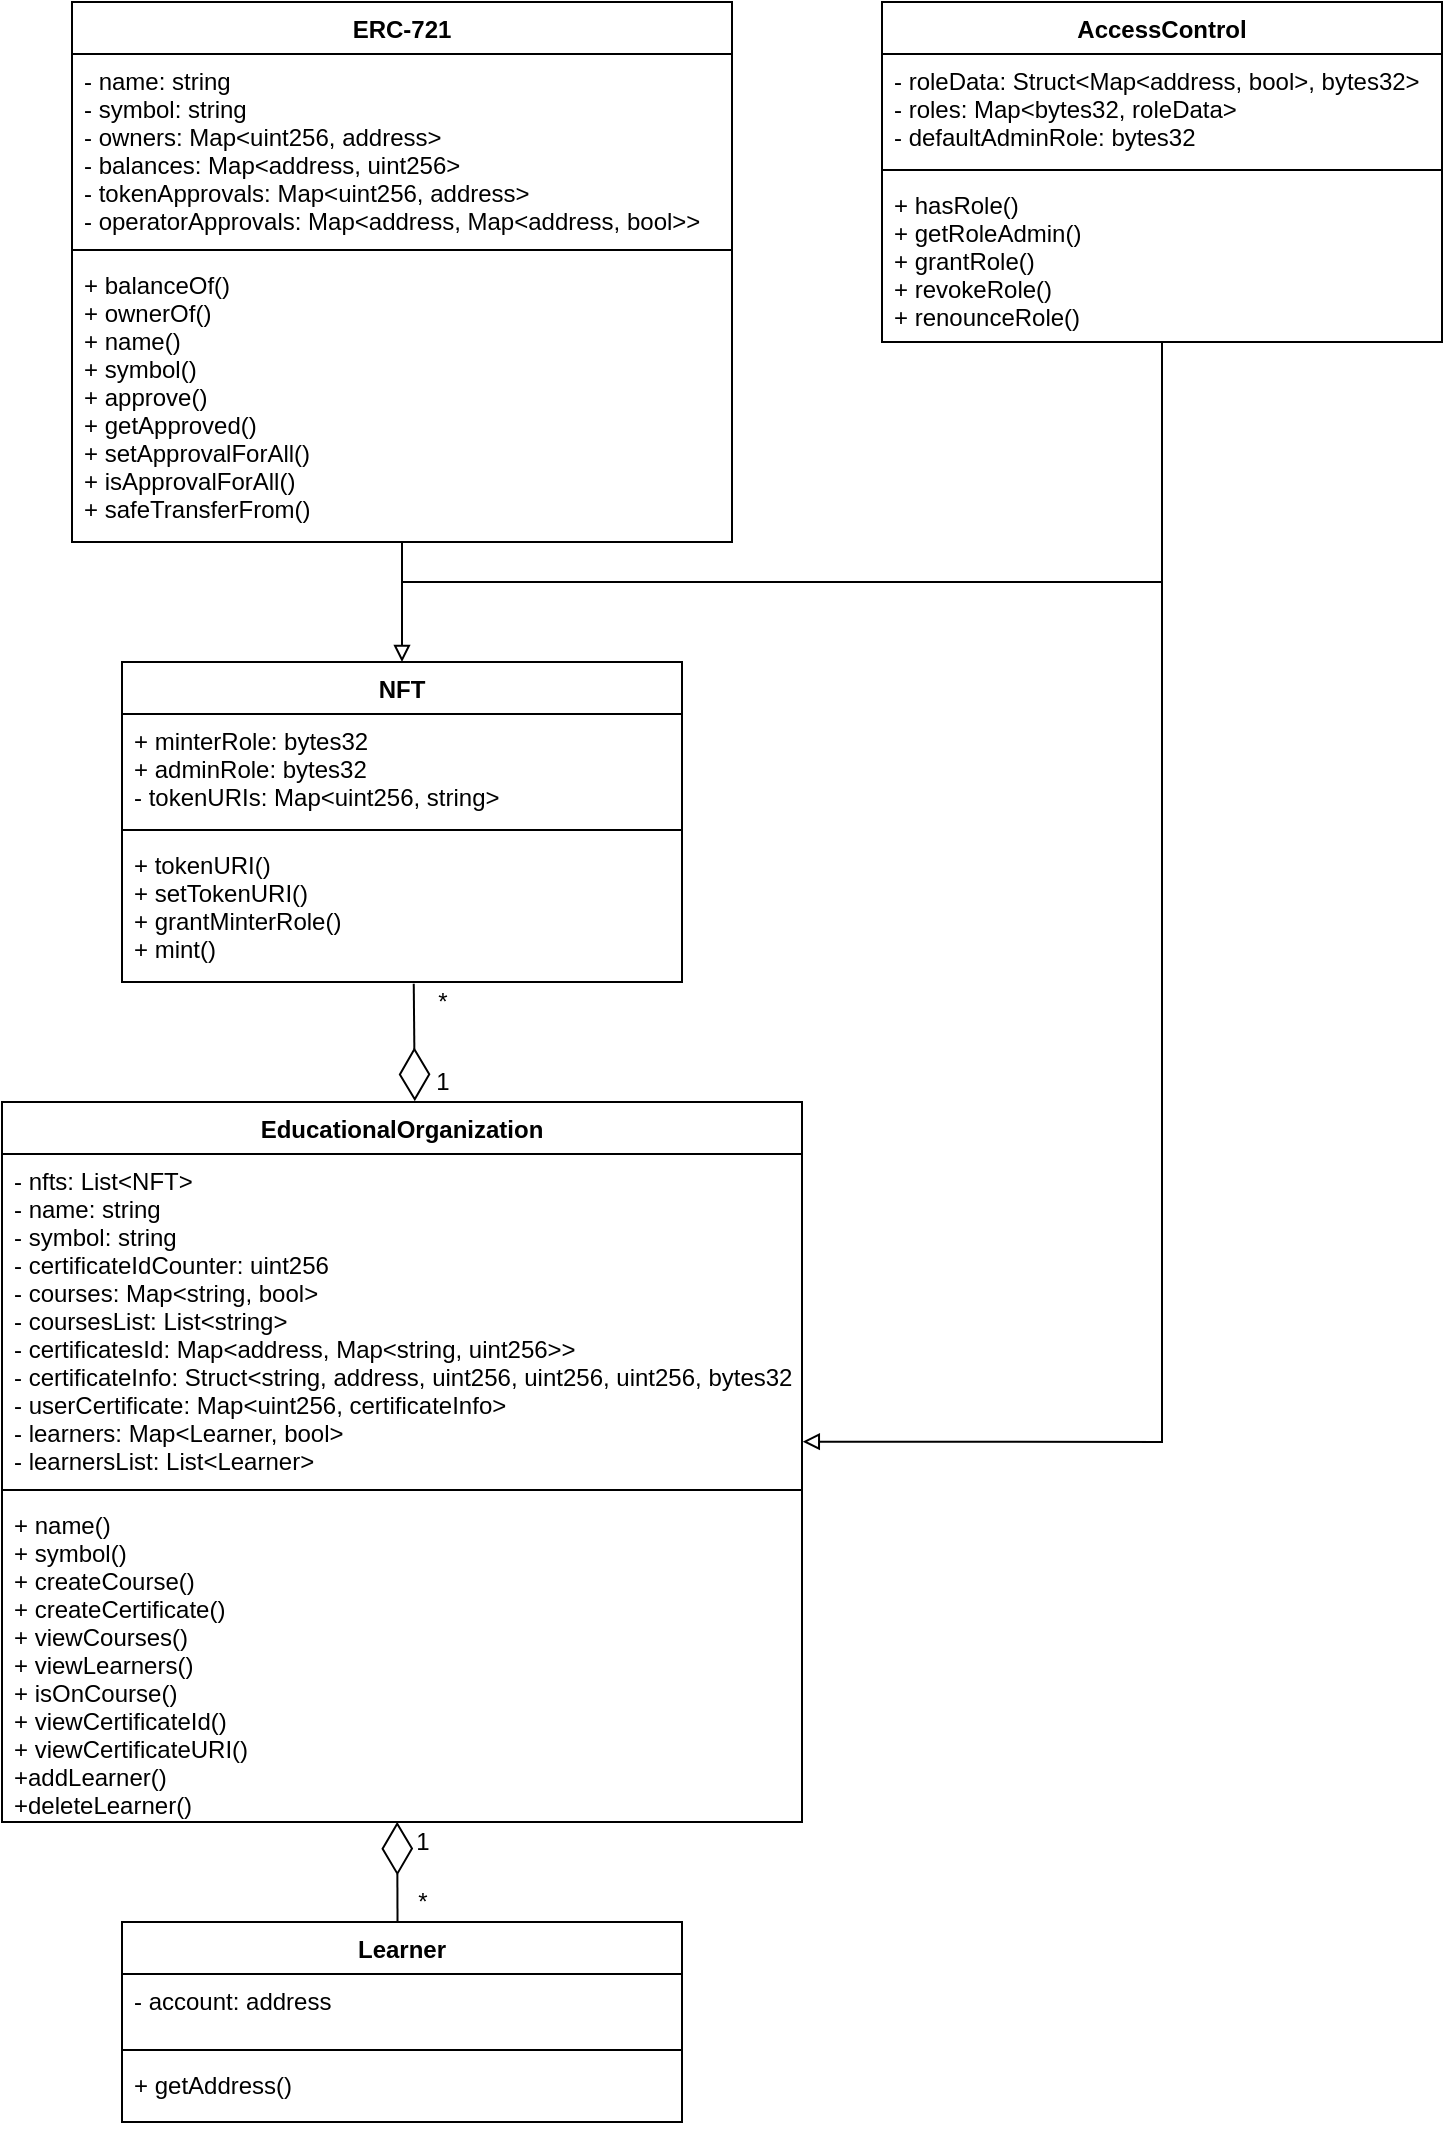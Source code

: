 <mxfile version="16.6.4" type="device"><diagram id="ggCK9WQUxUrq2K8DlOJ1" name="Page-1"><mxGraphModel dx="2595" dy="1303" grid="1" gridSize="10" guides="1" tooltips="1" connect="1" arrows="1" fold="1" page="1" pageScale="1" pageWidth="827" pageHeight="1169" math="0" shadow="0"><root><mxCell id="0"/><mxCell id="1" parent="0"/><mxCell id="Hie-Ui3cD8Gv1_pvwSEf-1" value="ERC-721" style="swimlane;fontStyle=1;align=center;verticalAlign=top;childLayout=stackLayout;horizontal=1;startSize=26;horizontalStack=0;resizeParent=1;resizeParentMax=0;resizeLast=0;collapsible=1;marginBottom=0;" parent="1" vertex="1"><mxGeometry x="175" y="60" width="330" height="270" as="geometry"/></mxCell><mxCell id="Hie-Ui3cD8Gv1_pvwSEf-2" value="- name: string&#10;- symbol: string&#10;- owners: Map&lt;uint256, address&gt;&#10;- balances: Map&lt;address, uint256&gt;&#10;- tokenApprovals: Map&lt;uint256, address&gt;&#10;- operatorApprovals: Map&lt;address, Map&lt;address, bool&gt;&gt;" style="text;strokeColor=none;fillColor=none;align=left;verticalAlign=top;spacingLeft=4;spacingRight=4;overflow=hidden;rotatable=0;points=[[0,0.5],[1,0.5]];portConstraint=eastwest;" parent="Hie-Ui3cD8Gv1_pvwSEf-1" vertex="1"><mxGeometry y="26" width="330" height="94" as="geometry"/></mxCell><mxCell id="Hie-Ui3cD8Gv1_pvwSEf-3" value="" style="line;strokeWidth=1;fillColor=none;align=left;verticalAlign=middle;spacingTop=-1;spacingLeft=3;spacingRight=3;rotatable=0;labelPosition=right;points=[];portConstraint=eastwest;" parent="Hie-Ui3cD8Gv1_pvwSEf-1" vertex="1"><mxGeometry y="120" width="330" height="8" as="geometry"/></mxCell><mxCell id="Hie-Ui3cD8Gv1_pvwSEf-4" value="+ balanceOf()&#10;+ ownerOf()&#10;+ name()&#10;+ symbol()&#10;+ approve()&#10;+ getApproved()&#10;+ setApprovalForAll()&#10;+ isApprovalForAll()&#10;+ safeTransferFrom()" style="text;strokeColor=none;fillColor=none;align=left;verticalAlign=top;spacingLeft=4;spacingRight=4;overflow=hidden;rotatable=0;points=[[0,0.5],[1,0.5]];portConstraint=eastwest;" parent="Hie-Ui3cD8Gv1_pvwSEf-1" vertex="1"><mxGeometry y="128" width="330" height="142" as="geometry"/></mxCell><mxCell id="TSH9YX2ISknpWODZjfOY-1" value="NFT" style="swimlane;fontStyle=1;align=center;verticalAlign=top;childLayout=stackLayout;horizontal=1;startSize=26;horizontalStack=0;resizeParent=1;resizeParentMax=0;resizeLast=0;collapsible=1;marginBottom=0;" vertex="1" parent="1"><mxGeometry x="200" y="390" width="280" height="160" as="geometry"/></mxCell><mxCell id="TSH9YX2ISknpWODZjfOY-2" value="+ minterRole: bytes32&#10;+ adminRole: bytes32&#10;- tokenURIs: Map&lt;uint256, string&gt;&#10;" style="text;strokeColor=none;fillColor=none;align=left;verticalAlign=top;spacingLeft=4;spacingRight=4;overflow=hidden;rotatable=0;points=[[0,0.5],[1,0.5]];portConstraint=eastwest;" vertex="1" parent="TSH9YX2ISknpWODZjfOY-1"><mxGeometry y="26" width="280" height="54" as="geometry"/></mxCell><mxCell id="TSH9YX2ISknpWODZjfOY-3" value="" style="line;strokeWidth=1;fillColor=none;align=left;verticalAlign=middle;spacingTop=-1;spacingLeft=3;spacingRight=3;rotatable=0;labelPosition=right;points=[];portConstraint=eastwest;" vertex="1" parent="TSH9YX2ISknpWODZjfOY-1"><mxGeometry y="80" width="280" height="8" as="geometry"/></mxCell><mxCell id="TSH9YX2ISknpWODZjfOY-4" value="+ tokenURI()&#10;+ setTokenURI()&#10;+ grantMinterRole()&#10;+ mint()" style="text;strokeColor=none;fillColor=none;align=left;verticalAlign=top;spacingLeft=4;spacingRight=4;overflow=hidden;rotatable=0;points=[[0,0.5],[1,0.5]];portConstraint=eastwest;" vertex="1" parent="TSH9YX2ISknpWODZjfOY-1"><mxGeometry y="88" width="280" height="72" as="geometry"/></mxCell><mxCell id="TSH9YX2ISknpWODZjfOY-6" value="AccessControl" style="swimlane;fontStyle=1;align=center;verticalAlign=top;childLayout=stackLayout;horizontal=1;startSize=26;horizontalStack=0;resizeParent=1;resizeParentMax=0;resizeLast=0;collapsible=1;marginBottom=0;" vertex="1" parent="1"><mxGeometry x="580" y="60" width="280" height="170" as="geometry"/></mxCell><mxCell id="TSH9YX2ISknpWODZjfOY-7" value="- roleData: Struct&lt;Map&lt;address, bool&gt;, bytes32&gt;&#10;- roles: Map&lt;bytes32, roleData&gt;&#10;- defaultAdminRole: bytes32&#10;" style="text;strokeColor=none;fillColor=none;align=left;verticalAlign=top;spacingLeft=4;spacingRight=4;overflow=hidden;rotatable=0;points=[[0,0.5],[1,0.5]];portConstraint=eastwest;" vertex="1" parent="TSH9YX2ISknpWODZjfOY-6"><mxGeometry y="26" width="280" height="54" as="geometry"/></mxCell><mxCell id="TSH9YX2ISknpWODZjfOY-8" value="" style="line;strokeWidth=1;fillColor=none;align=left;verticalAlign=middle;spacingTop=-1;spacingLeft=3;spacingRight=3;rotatable=0;labelPosition=right;points=[];portConstraint=eastwest;" vertex="1" parent="TSH9YX2ISknpWODZjfOY-6"><mxGeometry y="80" width="280" height="8" as="geometry"/></mxCell><mxCell id="TSH9YX2ISknpWODZjfOY-9" value="+ hasRole()&#10;+ getRoleAdmin()&#10;+ grantRole()&#10;+ revokeRole()&#10;+ renounceRole()&#10;" style="text;strokeColor=none;fillColor=none;align=left;verticalAlign=top;spacingLeft=4;spacingRight=4;overflow=hidden;rotatable=0;points=[[0,0.5],[1,0.5]];portConstraint=eastwest;" vertex="1" parent="TSH9YX2ISknpWODZjfOY-6"><mxGeometry y="88" width="280" height="82" as="geometry"/></mxCell><mxCell id="TSH9YX2ISknpWODZjfOY-10" value="EducationalOrganization" style="swimlane;fontStyle=1;align=center;verticalAlign=top;childLayout=stackLayout;horizontal=1;startSize=26;horizontalStack=0;resizeParent=1;resizeParentMax=0;resizeLast=0;collapsible=1;marginBottom=0;" vertex="1" parent="1"><mxGeometry x="140" y="610" width="400" height="360" as="geometry"/></mxCell><mxCell id="TSH9YX2ISknpWODZjfOY-11" value="- nfts: List&lt;NFT&gt;&#10;- name: string&#10;- symbol: string&#10;- certificateIdCounter: uint256&#10;- courses: Map&lt;string, bool&gt;&#10;- coursesList: List&lt;string&gt;&#10;- certificatesId: Map&lt;address, Map&lt;string, uint256&gt;&gt;&#10;- certificateInfo: Struct&lt;string, address, uint256, uint256, uint256, bytes32&gt;&#10;- userCertificate: Map&lt;uint256, certificateInfo&gt;&#10;- learners: Map&lt;Learner, bool&gt;&#10;- learnersList: List&lt;Learner&gt;" style="text;strokeColor=none;fillColor=none;align=left;verticalAlign=top;spacingLeft=4;spacingRight=4;overflow=hidden;rotatable=0;points=[[0,0.5],[1,0.5]];portConstraint=eastwest;" vertex="1" parent="TSH9YX2ISknpWODZjfOY-10"><mxGeometry y="26" width="400" height="164" as="geometry"/></mxCell><mxCell id="TSH9YX2ISknpWODZjfOY-12" value="" style="line;strokeWidth=1;fillColor=none;align=left;verticalAlign=middle;spacingTop=-1;spacingLeft=3;spacingRight=3;rotatable=0;labelPosition=right;points=[];portConstraint=eastwest;" vertex="1" parent="TSH9YX2ISknpWODZjfOY-10"><mxGeometry y="190" width="400" height="8" as="geometry"/></mxCell><mxCell id="TSH9YX2ISknpWODZjfOY-13" value="+ name()&#10;+ symbol()&#10;+ createCourse()&#10;+ createCertificate()&#10;+ viewCourses()&#10;+ viewLearners()&#10;+ isOnCourse()&#10;+ viewCertificateId()&#10;+ viewCertificateURI()&#10;+addLearner()&#10;+deleteLearner()" style="text;strokeColor=none;fillColor=none;align=left;verticalAlign=top;spacingLeft=4;spacingRight=4;overflow=hidden;rotatable=0;points=[[0,0.5],[1,0.5]];portConstraint=eastwest;" vertex="1" parent="TSH9YX2ISknpWODZjfOY-10"><mxGeometry y="198" width="400" height="162" as="geometry"/></mxCell><mxCell id="TSH9YX2ISknpWODZjfOY-15" value="Learner" style="swimlane;fontStyle=1;align=center;verticalAlign=top;childLayout=stackLayout;horizontal=1;startSize=26;horizontalStack=0;resizeParent=1;resizeParentMax=0;resizeLast=0;collapsible=1;marginBottom=0;" vertex="1" parent="1"><mxGeometry x="200" y="1020" width="280" height="100" as="geometry"/></mxCell><mxCell id="TSH9YX2ISknpWODZjfOY-16" value="- account: address&#10;" style="text;strokeColor=none;fillColor=none;align=left;verticalAlign=top;spacingLeft=4;spacingRight=4;overflow=hidden;rotatable=0;points=[[0,0.5],[1,0.5]];portConstraint=eastwest;" vertex="1" parent="TSH9YX2ISknpWODZjfOY-15"><mxGeometry y="26" width="280" height="34" as="geometry"/></mxCell><mxCell id="TSH9YX2ISknpWODZjfOY-17" value="" style="line;strokeWidth=1;fillColor=none;align=left;verticalAlign=middle;spacingTop=-1;spacingLeft=3;spacingRight=3;rotatable=0;labelPosition=right;points=[];portConstraint=eastwest;" vertex="1" parent="TSH9YX2ISknpWODZjfOY-15"><mxGeometry y="60" width="280" height="8" as="geometry"/></mxCell><mxCell id="TSH9YX2ISknpWODZjfOY-18" value="+ getAddress()" style="text;strokeColor=none;fillColor=none;align=left;verticalAlign=top;spacingLeft=4;spacingRight=4;overflow=hidden;rotatable=0;points=[[0,0.5],[1,0.5]];portConstraint=eastwest;" vertex="1" parent="TSH9YX2ISknpWODZjfOY-15"><mxGeometry y="68" width="280" height="32" as="geometry"/></mxCell><mxCell id="TSH9YX2ISknpWODZjfOY-25" value="" style="endArrow=diamondThin;endFill=0;endSize=24;html=1;rounded=0;exitX=0.492;exitY=0.001;exitDx=0;exitDy=0;exitPerimeter=0;entryX=0.494;entryY=0.999;entryDx=0;entryDy=0;entryPerimeter=0;" edge="1" parent="1" source="TSH9YX2ISknpWODZjfOY-15" target="TSH9YX2ISknpWODZjfOY-13"><mxGeometry width="160" relative="1" as="geometry"><mxPoint x="590" y="1000" as="sourcePoint"/><mxPoint x="750" y="1000" as="targetPoint"/></mxGeometry></mxCell><mxCell id="TSH9YX2ISknpWODZjfOY-26" value="1" style="text;html=1;align=center;verticalAlign=middle;resizable=0;points=[];autosize=1;strokeColor=none;fillColor=none;" vertex="1" parent="1"><mxGeometry x="340" y="970" width="20" height="20" as="geometry"/></mxCell><mxCell id="TSH9YX2ISknpWODZjfOY-27" value="*" style="text;html=1;align=center;verticalAlign=middle;resizable=0;points=[];autosize=1;strokeColor=none;fillColor=none;" vertex="1" parent="1"><mxGeometry x="340" y="1000" width="20" height="20" as="geometry"/></mxCell><mxCell id="TSH9YX2ISknpWODZjfOY-28" value="" style="endArrow=diamondThin;endFill=0;endSize=24;html=1;rounded=0;entryX=0.516;entryY=-0.001;entryDx=0;entryDy=0;entryPerimeter=0;exitX=0.521;exitY=1.012;exitDx=0;exitDy=0;exitPerimeter=0;" edge="1" parent="1" source="TSH9YX2ISknpWODZjfOY-4" target="TSH9YX2ISknpWODZjfOY-10"><mxGeometry width="160" relative="1" as="geometry"><mxPoint x="350" y="550" as="sourcePoint"/><mxPoint x="580" y="690" as="targetPoint"/></mxGeometry></mxCell><mxCell id="TSH9YX2ISknpWODZjfOY-29" value="1" style="text;html=1;align=center;verticalAlign=middle;resizable=0;points=[];autosize=1;strokeColor=none;fillColor=none;" vertex="1" parent="1"><mxGeometry x="350" y="590" width="20" height="20" as="geometry"/></mxCell><mxCell id="TSH9YX2ISknpWODZjfOY-32" value="*" style="text;html=1;align=center;verticalAlign=middle;resizable=0;points=[];autosize=1;strokeColor=none;fillColor=none;" vertex="1" parent="1"><mxGeometry x="350" y="550" width="20" height="20" as="geometry"/></mxCell><mxCell id="TSH9YX2ISknpWODZjfOY-38" value="" style="endArrow=block;html=1;rounded=0;entryX=0.5;entryY=0;entryDx=0;entryDy=0;fillColor=none;endFill=0;" edge="1" parent="1" source="Hie-Ui3cD8Gv1_pvwSEf-4" target="TSH9YX2ISknpWODZjfOY-1"><mxGeometry width="50" height="50" relative="1" as="geometry"><mxPoint x="350" y="350" as="sourcePoint"/><mxPoint x="600" y="440" as="targetPoint"/></mxGeometry></mxCell><mxCell id="TSH9YX2ISknpWODZjfOY-39" value="" style="endArrow=none;html=1;rounded=0;fillColor=none;endFill=0;" edge="1" parent="1" source="TSH9YX2ISknpWODZjfOY-9"><mxGeometry width="50" height="50" relative="1" as="geometry"><mxPoint x="350" y="340" as="sourcePoint"/><mxPoint x="340" y="350" as="targetPoint"/><Array as="points"><mxPoint x="720" y="350"/></Array></mxGeometry></mxCell><mxCell id="TSH9YX2ISknpWODZjfOY-40" value="" style="endArrow=block;html=1;rounded=0;fillColor=none;endFill=0;entryX=1.001;entryY=0.877;entryDx=0;entryDy=0;entryPerimeter=0;" edge="1" parent="1" target="TSH9YX2ISknpWODZjfOY-11"><mxGeometry width="50" height="50" relative="1" as="geometry"><mxPoint x="720" y="350" as="sourcePoint"/><mxPoint x="720" y="780" as="targetPoint"/><Array as="points"><mxPoint x="720" y="780"/></Array></mxGeometry></mxCell></root></mxGraphModel></diagram></mxfile>